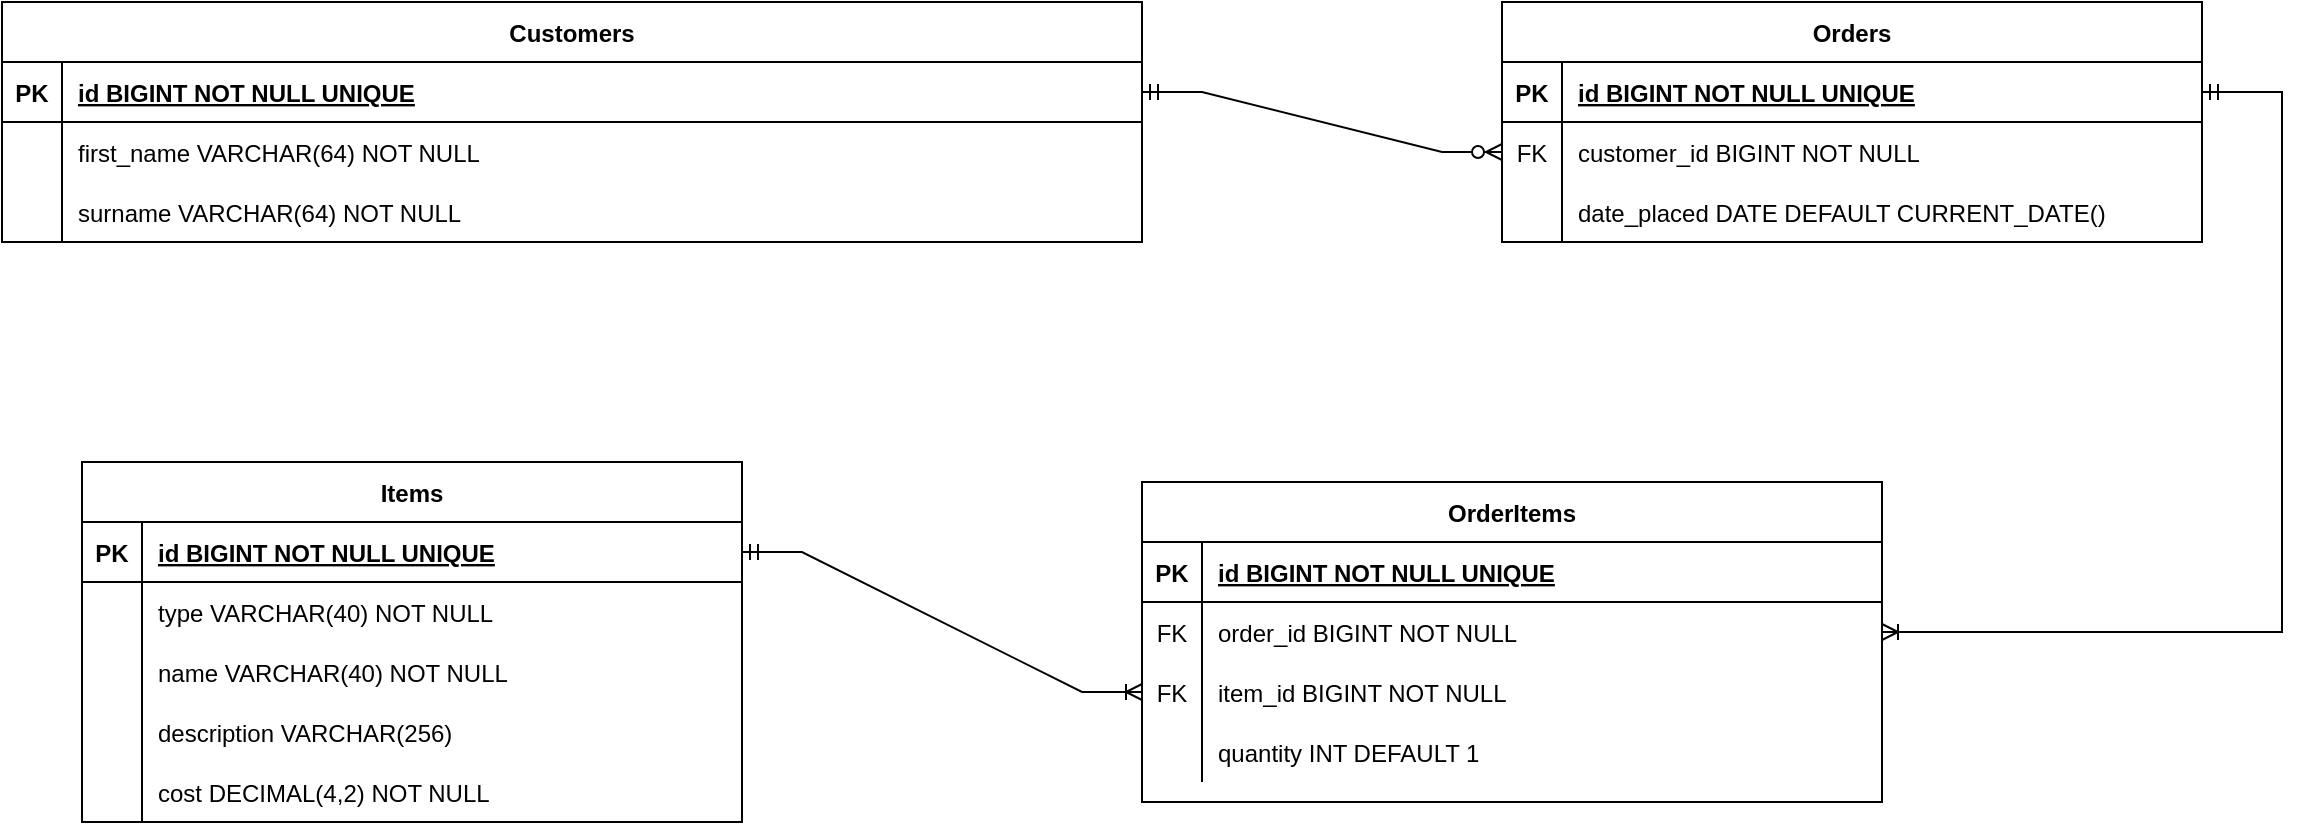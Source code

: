 <mxfile version="17.2.5" type="device"><diagram id="R2lEEEUBdFMjLlhIrx00" name="Page-1"><mxGraphModel dx="2512" dy="882" grid="1" gridSize="10" guides="1" tooltips="1" connect="1" arrows="1" fold="1" page="1" pageScale="1" pageWidth="850" pageHeight="1100" math="0" shadow="0" extFonts="Permanent Marker^https://fonts.googleapis.com/css?family=Permanent+Marker"><root><mxCell id="0"/><mxCell id="1" parent="0"/><mxCell id="C-vyLk0tnHw3VtMMgP7b-23" value="Customers" style="shape=table;startSize=30;container=1;collapsible=1;childLayout=tableLayout;fixedRows=1;rowLines=0;fontStyle=1;align=center;resizeLast=1;" parent="1" vertex="1"><mxGeometry x="-400" y="80" width="570" height="120" as="geometry"/></mxCell><mxCell id="C-vyLk0tnHw3VtMMgP7b-24" value="" style="shape=partialRectangle;collapsible=0;dropTarget=0;pointerEvents=0;fillColor=none;points=[[0,0.5],[1,0.5]];portConstraint=eastwest;top=0;left=0;right=0;bottom=1;" parent="C-vyLk0tnHw3VtMMgP7b-23" vertex="1"><mxGeometry y="30" width="570" height="30" as="geometry"/></mxCell><mxCell id="C-vyLk0tnHw3VtMMgP7b-25" value="PK" style="shape=partialRectangle;overflow=hidden;connectable=0;fillColor=none;top=0;left=0;bottom=0;right=0;fontStyle=1;" parent="C-vyLk0tnHw3VtMMgP7b-24" vertex="1"><mxGeometry width="30" height="30" as="geometry"><mxRectangle width="30" height="30" as="alternateBounds"/></mxGeometry></mxCell><mxCell id="C-vyLk0tnHw3VtMMgP7b-26" value="id BIGINT NOT NULL UNIQUE" style="shape=partialRectangle;overflow=hidden;connectable=0;fillColor=none;top=0;left=0;bottom=0;right=0;align=left;spacingLeft=6;fontStyle=5;" parent="C-vyLk0tnHw3VtMMgP7b-24" vertex="1"><mxGeometry x="30" width="540" height="30" as="geometry"><mxRectangle width="540" height="30" as="alternateBounds"/></mxGeometry></mxCell><mxCell id="C-vyLk0tnHw3VtMMgP7b-27" value="" style="shape=partialRectangle;collapsible=0;dropTarget=0;pointerEvents=0;fillColor=none;points=[[0,0.5],[1,0.5]];portConstraint=eastwest;top=0;left=0;right=0;bottom=0;" parent="C-vyLk0tnHw3VtMMgP7b-23" vertex="1"><mxGeometry y="60" width="570" height="30" as="geometry"/></mxCell><mxCell id="C-vyLk0tnHw3VtMMgP7b-28" value="" style="shape=partialRectangle;overflow=hidden;connectable=0;fillColor=none;top=0;left=0;bottom=0;right=0;" parent="C-vyLk0tnHw3VtMMgP7b-27" vertex="1"><mxGeometry width="30" height="30" as="geometry"><mxRectangle width="30" height="30" as="alternateBounds"/></mxGeometry></mxCell><mxCell id="C-vyLk0tnHw3VtMMgP7b-29" value="first_name VARCHAR(64) NOT NULL" style="shape=partialRectangle;overflow=hidden;connectable=0;fillColor=none;top=0;left=0;bottom=0;right=0;align=left;spacingLeft=6;" parent="C-vyLk0tnHw3VtMMgP7b-27" vertex="1"><mxGeometry x="30" width="540" height="30" as="geometry"><mxRectangle width="540" height="30" as="alternateBounds"/></mxGeometry></mxCell><mxCell id="MfN4ZPJuTMIVRKusEg04-1" style="shape=partialRectangle;collapsible=0;dropTarget=0;pointerEvents=0;fillColor=none;points=[[0,0.5],[1,0.5]];portConstraint=eastwest;top=0;left=0;right=0;bottom=0;" parent="C-vyLk0tnHw3VtMMgP7b-23" vertex="1"><mxGeometry y="90" width="570" height="30" as="geometry"/></mxCell><mxCell id="MfN4ZPJuTMIVRKusEg04-2" style="shape=partialRectangle;overflow=hidden;connectable=0;fillColor=none;top=0;left=0;bottom=0;right=0;" parent="MfN4ZPJuTMIVRKusEg04-1" vertex="1"><mxGeometry width="30" height="30" as="geometry"><mxRectangle width="30" height="30" as="alternateBounds"/></mxGeometry></mxCell><mxCell id="MfN4ZPJuTMIVRKusEg04-3" value="surname VARCHAR(64) NOT NULL" style="shape=partialRectangle;overflow=hidden;connectable=0;fillColor=none;top=0;left=0;bottom=0;right=0;align=left;spacingLeft=6;" parent="MfN4ZPJuTMIVRKusEg04-1" vertex="1"><mxGeometry x="30" width="540" height="30" as="geometry"><mxRectangle width="540" height="30" as="alternateBounds"/></mxGeometry></mxCell><mxCell id="MfN4ZPJuTMIVRKusEg04-4" value="Items" style="shape=table;startSize=30;container=1;collapsible=1;childLayout=tableLayout;fixedRows=1;rowLines=0;fontStyle=1;align=center;resizeLast=1;" parent="1" vertex="1"><mxGeometry x="-360" y="310" width="330" height="180" as="geometry"/></mxCell><mxCell id="MfN4ZPJuTMIVRKusEg04-5" value="" style="shape=tableRow;horizontal=0;startSize=0;swimlaneHead=0;swimlaneBody=0;fillColor=none;collapsible=0;dropTarget=0;points=[[0,0.5],[1,0.5]];portConstraint=eastwest;top=0;left=0;right=0;bottom=1;" parent="MfN4ZPJuTMIVRKusEg04-4" vertex="1"><mxGeometry y="30" width="330" height="30" as="geometry"/></mxCell><mxCell id="MfN4ZPJuTMIVRKusEg04-6" value="PK" style="shape=partialRectangle;connectable=0;fillColor=none;top=0;left=0;bottom=0;right=0;fontStyle=1;overflow=hidden;" parent="MfN4ZPJuTMIVRKusEg04-5" vertex="1"><mxGeometry width="30" height="30" as="geometry"><mxRectangle width="30" height="30" as="alternateBounds"/></mxGeometry></mxCell><mxCell id="MfN4ZPJuTMIVRKusEg04-7" value="id BIGINT NOT NULL UNIQUE" style="shape=partialRectangle;connectable=0;fillColor=none;top=0;left=0;bottom=0;right=0;align=left;spacingLeft=6;fontStyle=5;overflow=hidden;" parent="MfN4ZPJuTMIVRKusEg04-5" vertex="1"><mxGeometry x="30" width="300" height="30" as="geometry"><mxRectangle width="300" height="30" as="alternateBounds"/></mxGeometry></mxCell><mxCell id="MfN4ZPJuTMIVRKusEg04-8" value="" style="shape=tableRow;horizontal=0;startSize=0;swimlaneHead=0;swimlaneBody=0;fillColor=none;collapsible=0;dropTarget=0;points=[[0,0.5],[1,0.5]];portConstraint=eastwest;top=0;left=0;right=0;bottom=0;" parent="MfN4ZPJuTMIVRKusEg04-4" vertex="1"><mxGeometry y="60" width="330" height="30" as="geometry"/></mxCell><mxCell id="MfN4ZPJuTMIVRKusEg04-9" value="" style="shape=partialRectangle;connectable=0;fillColor=none;top=0;left=0;bottom=0;right=0;editable=1;overflow=hidden;" parent="MfN4ZPJuTMIVRKusEg04-8" vertex="1"><mxGeometry width="30" height="30" as="geometry"><mxRectangle width="30" height="30" as="alternateBounds"/></mxGeometry></mxCell><mxCell id="MfN4ZPJuTMIVRKusEg04-10" value="type VARCHAR(40) NOT NULL" style="shape=partialRectangle;connectable=0;fillColor=none;top=0;left=0;bottom=0;right=0;align=left;spacingLeft=6;overflow=hidden;" parent="MfN4ZPJuTMIVRKusEg04-8" vertex="1"><mxGeometry x="30" width="300" height="30" as="geometry"><mxRectangle width="300" height="30" as="alternateBounds"/></mxGeometry></mxCell><mxCell id="MfN4ZPJuTMIVRKusEg04-11" value="" style="shape=tableRow;horizontal=0;startSize=0;swimlaneHead=0;swimlaneBody=0;fillColor=none;collapsible=0;dropTarget=0;points=[[0,0.5],[1,0.5]];portConstraint=eastwest;top=0;left=0;right=0;bottom=0;" parent="MfN4ZPJuTMIVRKusEg04-4" vertex="1"><mxGeometry y="90" width="330" height="30" as="geometry"/></mxCell><mxCell id="MfN4ZPJuTMIVRKusEg04-12" value="" style="shape=partialRectangle;connectable=0;fillColor=none;top=0;left=0;bottom=0;right=0;editable=1;overflow=hidden;" parent="MfN4ZPJuTMIVRKusEg04-11" vertex="1"><mxGeometry width="30" height="30" as="geometry"><mxRectangle width="30" height="30" as="alternateBounds"/></mxGeometry></mxCell><mxCell id="MfN4ZPJuTMIVRKusEg04-13" value="name VARCHAR(40) NOT NULL" style="shape=partialRectangle;connectable=0;fillColor=none;top=0;left=0;bottom=0;right=0;align=left;spacingLeft=6;overflow=hidden;" parent="MfN4ZPJuTMIVRKusEg04-11" vertex="1"><mxGeometry x="30" width="300" height="30" as="geometry"><mxRectangle width="300" height="30" as="alternateBounds"/></mxGeometry></mxCell><mxCell id="MfN4ZPJuTMIVRKusEg04-17" style="shape=tableRow;horizontal=0;startSize=0;swimlaneHead=0;swimlaneBody=0;fillColor=none;collapsible=0;dropTarget=0;points=[[0,0.5],[1,0.5]];portConstraint=eastwest;top=0;left=0;right=0;bottom=0;" parent="MfN4ZPJuTMIVRKusEg04-4" vertex="1"><mxGeometry y="120" width="330" height="30" as="geometry"/></mxCell><mxCell id="MfN4ZPJuTMIVRKusEg04-18" style="shape=partialRectangle;connectable=0;fillColor=none;top=0;left=0;bottom=0;right=0;editable=1;overflow=hidden;" parent="MfN4ZPJuTMIVRKusEg04-17" vertex="1"><mxGeometry width="30" height="30" as="geometry"><mxRectangle width="30" height="30" as="alternateBounds"/></mxGeometry></mxCell><mxCell id="MfN4ZPJuTMIVRKusEg04-19" value="description VARCHAR(256)" style="shape=partialRectangle;connectable=0;fillColor=none;top=0;left=0;bottom=0;right=0;align=left;spacingLeft=6;overflow=hidden;" parent="MfN4ZPJuTMIVRKusEg04-17" vertex="1"><mxGeometry x="30" width="300" height="30" as="geometry"><mxRectangle width="300" height="30" as="alternateBounds"/></mxGeometry></mxCell><mxCell id="MfN4ZPJuTMIVRKusEg04-14" value="" style="shape=tableRow;horizontal=0;startSize=0;swimlaneHead=0;swimlaneBody=0;fillColor=none;collapsible=0;dropTarget=0;points=[[0,0.5],[1,0.5]];portConstraint=eastwest;top=0;left=0;right=0;bottom=0;" parent="MfN4ZPJuTMIVRKusEg04-4" vertex="1"><mxGeometry y="150" width="330" height="30" as="geometry"/></mxCell><mxCell id="MfN4ZPJuTMIVRKusEg04-15" value="" style="shape=partialRectangle;connectable=0;fillColor=none;top=0;left=0;bottom=0;right=0;editable=1;overflow=hidden;" parent="MfN4ZPJuTMIVRKusEg04-14" vertex="1"><mxGeometry width="30" height="30" as="geometry"><mxRectangle width="30" height="30" as="alternateBounds"/></mxGeometry></mxCell><mxCell id="MfN4ZPJuTMIVRKusEg04-16" value="cost DECIMAL(4,2) NOT NULL" style="shape=partialRectangle;connectable=0;fillColor=none;top=0;left=0;bottom=0;right=0;align=left;spacingLeft=6;overflow=hidden;" parent="MfN4ZPJuTMIVRKusEg04-14" vertex="1"><mxGeometry x="30" width="300" height="30" as="geometry"><mxRectangle width="300" height="30" as="alternateBounds"/></mxGeometry></mxCell><mxCell id="MfN4ZPJuTMIVRKusEg04-20" value="OrderItems" style="shape=table;startSize=30;container=1;collapsible=1;childLayout=tableLayout;fixedRows=1;rowLines=0;fontStyle=1;align=center;resizeLast=1;" parent="1" vertex="1"><mxGeometry x="170" y="320" width="370" height="160" as="geometry"/></mxCell><mxCell id="MfN4ZPJuTMIVRKusEg04-21" value="" style="shape=tableRow;horizontal=0;startSize=0;swimlaneHead=0;swimlaneBody=0;fillColor=none;collapsible=0;dropTarget=0;points=[[0,0.5],[1,0.5]];portConstraint=eastwest;top=0;left=0;right=0;bottom=1;" parent="MfN4ZPJuTMIVRKusEg04-20" vertex="1"><mxGeometry y="30" width="370" height="30" as="geometry"/></mxCell><mxCell id="MfN4ZPJuTMIVRKusEg04-22" value="PK" style="shape=partialRectangle;connectable=0;fillColor=none;top=0;left=0;bottom=0;right=0;fontStyle=1;overflow=hidden;" parent="MfN4ZPJuTMIVRKusEg04-21" vertex="1"><mxGeometry width="30" height="30" as="geometry"><mxRectangle width="30" height="30" as="alternateBounds"/></mxGeometry></mxCell><mxCell id="MfN4ZPJuTMIVRKusEg04-23" value="id BIGINT NOT NULL UNIQUE" style="shape=partialRectangle;connectable=0;fillColor=none;top=0;left=0;bottom=0;right=0;align=left;spacingLeft=6;fontStyle=5;overflow=hidden;" parent="MfN4ZPJuTMIVRKusEg04-21" vertex="1"><mxGeometry x="30" width="340" height="30" as="geometry"><mxRectangle width="340" height="30" as="alternateBounds"/></mxGeometry></mxCell><mxCell id="MfN4ZPJuTMIVRKusEg04-24" value="" style="shape=tableRow;horizontal=0;startSize=0;swimlaneHead=0;swimlaneBody=0;fillColor=none;collapsible=0;dropTarget=0;points=[[0,0.5],[1,0.5]];portConstraint=eastwest;top=0;left=0;right=0;bottom=0;" parent="MfN4ZPJuTMIVRKusEg04-20" vertex="1"><mxGeometry y="60" width="370" height="30" as="geometry"/></mxCell><mxCell id="MfN4ZPJuTMIVRKusEg04-25" value="FK" style="shape=partialRectangle;connectable=0;fillColor=none;top=0;left=0;bottom=0;right=0;editable=1;overflow=hidden;" parent="MfN4ZPJuTMIVRKusEg04-24" vertex="1"><mxGeometry width="30" height="30" as="geometry"><mxRectangle width="30" height="30" as="alternateBounds"/></mxGeometry></mxCell><mxCell id="MfN4ZPJuTMIVRKusEg04-26" value="order_id BIGINT NOT NULL" style="shape=partialRectangle;connectable=0;fillColor=none;top=0;left=0;bottom=0;right=0;align=left;spacingLeft=6;overflow=hidden;" parent="MfN4ZPJuTMIVRKusEg04-24" vertex="1"><mxGeometry x="30" width="340" height="30" as="geometry"><mxRectangle width="340" height="30" as="alternateBounds"/></mxGeometry></mxCell><mxCell id="MfN4ZPJuTMIVRKusEg04-27" value="" style="shape=tableRow;horizontal=0;startSize=0;swimlaneHead=0;swimlaneBody=0;fillColor=none;collapsible=0;dropTarget=0;points=[[0,0.5],[1,0.5]];portConstraint=eastwest;top=0;left=0;right=0;bottom=0;" parent="MfN4ZPJuTMIVRKusEg04-20" vertex="1"><mxGeometry y="90" width="370" height="30" as="geometry"/></mxCell><mxCell id="MfN4ZPJuTMIVRKusEg04-28" value="FK" style="shape=partialRectangle;connectable=0;fillColor=none;top=0;left=0;bottom=0;right=0;editable=1;overflow=hidden;" parent="MfN4ZPJuTMIVRKusEg04-27" vertex="1"><mxGeometry width="30" height="30" as="geometry"><mxRectangle width="30" height="30" as="alternateBounds"/></mxGeometry></mxCell><mxCell id="MfN4ZPJuTMIVRKusEg04-29" value="item_id BIGINT NOT NULL" style="shape=partialRectangle;connectable=0;fillColor=none;top=0;left=0;bottom=0;right=0;align=left;spacingLeft=6;overflow=hidden;" parent="MfN4ZPJuTMIVRKusEg04-27" vertex="1"><mxGeometry x="30" width="340" height="30" as="geometry"><mxRectangle width="340" height="30" as="alternateBounds"/></mxGeometry></mxCell><mxCell id="MfN4ZPJuTMIVRKusEg04-30" value="" style="shape=tableRow;horizontal=0;startSize=0;swimlaneHead=0;swimlaneBody=0;fillColor=none;collapsible=0;dropTarget=0;points=[[0,0.5],[1,0.5]];portConstraint=eastwest;top=0;left=0;right=0;bottom=0;" parent="MfN4ZPJuTMIVRKusEg04-20" vertex="1"><mxGeometry y="120" width="370" height="30" as="geometry"/></mxCell><mxCell id="MfN4ZPJuTMIVRKusEg04-31" value="" style="shape=partialRectangle;connectable=0;fillColor=none;top=0;left=0;bottom=0;right=0;editable=1;overflow=hidden;" parent="MfN4ZPJuTMIVRKusEg04-30" vertex="1"><mxGeometry width="30" height="30" as="geometry"><mxRectangle width="30" height="30" as="alternateBounds"/></mxGeometry></mxCell><mxCell id="MfN4ZPJuTMIVRKusEg04-32" value="quantity INT DEFAULT 1" style="shape=partialRectangle;connectable=0;fillColor=none;top=0;left=0;bottom=0;right=0;align=left;spacingLeft=6;overflow=hidden;" parent="MfN4ZPJuTMIVRKusEg04-30" vertex="1"><mxGeometry x="30" width="340" height="30" as="geometry"><mxRectangle width="340" height="30" as="alternateBounds"/></mxGeometry></mxCell><mxCell id="MfN4ZPJuTMIVRKusEg04-33" value="Orders" style="shape=table;startSize=30;container=1;collapsible=1;childLayout=tableLayout;fixedRows=1;rowLines=0;fontStyle=1;align=center;resizeLast=1;" parent="1" vertex="1"><mxGeometry x="350" y="80" width="350" height="120" as="geometry"/></mxCell><mxCell id="MfN4ZPJuTMIVRKusEg04-34" value="" style="shape=tableRow;horizontal=0;startSize=0;swimlaneHead=0;swimlaneBody=0;fillColor=none;collapsible=0;dropTarget=0;points=[[0,0.5],[1,0.5]];portConstraint=eastwest;top=0;left=0;right=0;bottom=1;" parent="MfN4ZPJuTMIVRKusEg04-33" vertex="1"><mxGeometry y="30" width="350" height="30" as="geometry"/></mxCell><mxCell id="MfN4ZPJuTMIVRKusEg04-35" value="PK" style="shape=partialRectangle;connectable=0;fillColor=none;top=0;left=0;bottom=0;right=0;fontStyle=1;overflow=hidden;" parent="MfN4ZPJuTMIVRKusEg04-34" vertex="1"><mxGeometry width="30" height="30" as="geometry"><mxRectangle width="30" height="30" as="alternateBounds"/></mxGeometry></mxCell><mxCell id="MfN4ZPJuTMIVRKusEg04-36" value="id BIGINT NOT NULL UNIQUE" style="shape=partialRectangle;connectable=0;fillColor=none;top=0;left=0;bottom=0;right=0;align=left;spacingLeft=6;fontStyle=5;overflow=hidden;" parent="MfN4ZPJuTMIVRKusEg04-34" vertex="1"><mxGeometry x="30" width="320" height="30" as="geometry"><mxRectangle width="320" height="30" as="alternateBounds"/></mxGeometry></mxCell><mxCell id="MfN4ZPJuTMIVRKusEg04-37" value="" style="shape=tableRow;horizontal=0;startSize=0;swimlaneHead=0;swimlaneBody=0;fillColor=none;collapsible=0;dropTarget=0;points=[[0,0.5],[1,0.5]];portConstraint=eastwest;top=0;left=0;right=0;bottom=0;" parent="MfN4ZPJuTMIVRKusEg04-33" vertex="1"><mxGeometry y="60" width="350" height="30" as="geometry"/></mxCell><mxCell id="MfN4ZPJuTMIVRKusEg04-38" value="FK" style="shape=partialRectangle;connectable=0;fillColor=none;top=0;left=0;bottom=0;right=0;editable=1;overflow=hidden;" parent="MfN4ZPJuTMIVRKusEg04-37" vertex="1"><mxGeometry width="30" height="30" as="geometry"><mxRectangle width="30" height="30" as="alternateBounds"/></mxGeometry></mxCell><mxCell id="MfN4ZPJuTMIVRKusEg04-39" value="customer_id BIGINT NOT NULL" style="shape=partialRectangle;connectable=0;fillColor=none;top=0;left=0;bottom=0;right=0;align=left;spacingLeft=6;overflow=hidden;" parent="MfN4ZPJuTMIVRKusEg04-37" vertex="1"><mxGeometry x="30" width="320" height="30" as="geometry"><mxRectangle width="320" height="30" as="alternateBounds"/></mxGeometry></mxCell><mxCell id="MfN4ZPJuTMIVRKusEg04-40" value="" style="shape=tableRow;horizontal=0;startSize=0;swimlaneHead=0;swimlaneBody=0;fillColor=none;collapsible=0;dropTarget=0;points=[[0,0.5],[1,0.5]];portConstraint=eastwest;top=0;left=0;right=0;bottom=0;" parent="MfN4ZPJuTMIVRKusEg04-33" vertex="1"><mxGeometry y="90" width="350" height="30" as="geometry"/></mxCell><mxCell id="MfN4ZPJuTMIVRKusEg04-41" value="" style="shape=partialRectangle;connectable=0;fillColor=none;top=0;left=0;bottom=0;right=0;editable=1;overflow=hidden;" parent="MfN4ZPJuTMIVRKusEg04-40" vertex="1"><mxGeometry width="30" height="30" as="geometry"><mxRectangle width="30" height="30" as="alternateBounds"/></mxGeometry></mxCell><mxCell id="MfN4ZPJuTMIVRKusEg04-42" value="date_placed DATE DEFAULT CURRENT_DATE()" style="shape=partialRectangle;connectable=0;fillColor=none;top=0;left=0;bottom=0;right=0;align=left;spacingLeft=6;overflow=hidden;" parent="MfN4ZPJuTMIVRKusEg04-40" vertex="1"><mxGeometry x="30" width="320" height="30" as="geometry"><mxRectangle width="320" height="30" as="alternateBounds"/></mxGeometry></mxCell><mxCell id="MfN4ZPJuTMIVRKusEg04-46" value="" style="edgeStyle=entityRelationEdgeStyle;fontSize=12;html=1;endArrow=ERzeroToMany;startArrow=ERmandOne;rounded=0;exitX=1;exitY=0.5;exitDx=0;exitDy=0;entryX=0;entryY=0.5;entryDx=0;entryDy=0;" parent="1" source="C-vyLk0tnHw3VtMMgP7b-24" target="MfN4ZPJuTMIVRKusEg04-37" edge="1"><mxGeometry width="100" height="100" relative="1" as="geometry"><mxPoint x="370" y="500" as="sourcePoint"/><mxPoint x="470" y="400" as="targetPoint"/></mxGeometry></mxCell><mxCell id="MfN4ZPJuTMIVRKusEg04-47" value="" style="edgeStyle=elbowEdgeStyle;fontSize=12;html=1;endArrow=ERoneToMany;startArrow=ERmandOne;rounded=0;exitX=1;exitY=0.5;exitDx=0;exitDy=0;entryX=1;entryY=0.5;entryDx=0;entryDy=0;" parent="1" source="MfN4ZPJuTMIVRKusEg04-34" target="MfN4ZPJuTMIVRKusEg04-24" edge="1"><mxGeometry width="100" height="100" relative="1" as="geometry"><mxPoint x="370" y="500" as="sourcePoint"/><mxPoint x="470" y="400" as="targetPoint"/><Array as="points"><mxPoint x="740" y="240"/></Array></mxGeometry></mxCell><mxCell id="MfN4ZPJuTMIVRKusEg04-49" value="" style="edgeStyle=entityRelationEdgeStyle;fontSize=12;html=1;endArrow=ERoneToMany;startArrow=ERmandOne;rounded=0;entryX=0;entryY=0.5;entryDx=0;entryDy=0;exitX=1;exitY=0.5;exitDx=0;exitDy=0;" parent="1" source="MfN4ZPJuTMIVRKusEg04-5" target="MfN4ZPJuTMIVRKusEg04-27" edge="1"><mxGeometry width="100" height="100" relative="1" as="geometry"><mxPoint x="140" y="540" as="sourcePoint"/><mxPoint x="80" y="390" as="targetPoint"/></mxGeometry></mxCell></root></mxGraphModel></diagram></mxfile>